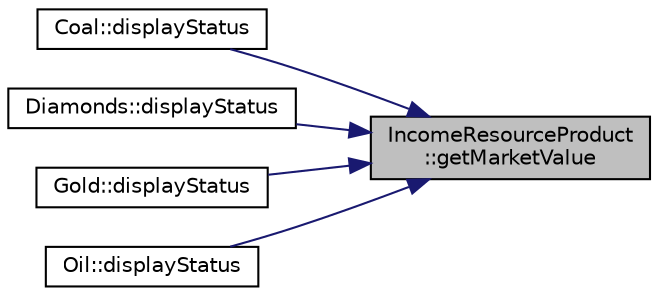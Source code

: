 digraph "IncomeResourceProduct::getMarketValue"
{
 // LATEX_PDF_SIZE
  edge [fontname="Helvetica",fontsize="10",labelfontname="Helvetica",labelfontsize="10"];
  node [fontname="Helvetica",fontsize="10",shape=record];
  rankdir="RL";
  Node1 [label="IncomeResourceProduct\l::getMarketValue",height=0.2,width=0.4,color="black", fillcolor="grey75", style="filled", fontcolor="black",tooltip="Gets the market value of the resource."];
  Node1 -> Node2 [dir="back",color="midnightblue",fontsize="10",style="solid",fontname="Helvetica"];
  Node2 [label="Coal::displayStatus",height=0.2,width=0.4,color="black", fillcolor="white", style="filled",URL="$classCoal.html#abc54d2541a553dd47f02f850b24c5553",tooltip="Displays the status of the coal resource."];
  Node1 -> Node3 [dir="back",color="midnightblue",fontsize="10",style="solid",fontname="Helvetica"];
  Node3 [label="Diamonds::displayStatus",height=0.2,width=0.4,color="black", fillcolor="white", style="filled",URL="$classDiamonds.html#aeaa39c0a314032f7b50cb08f2571371e",tooltip="Displays the current status of the diamond resource."];
  Node1 -> Node4 [dir="back",color="midnightblue",fontsize="10",style="solid",fontname="Helvetica"];
  Node4 [label="Gold::displayStatus",height=0.2,width=0.4,color="black", fillcolor="white", style="filled",URL="$classGold.html#ae68b954c6fb437dd8749bde90e9c307d",tooltip="Displays the status of the gold resource."];
  Node1 -> Node5 [dir="back",color="midnightblue",fontsize="10",style="solid",fontname="Helvetica"];
  Node5 [label="Oil::displayStatus",height=0.2,width=0.4,color="black", fillcolor="white", style="filled",URL="$classOil.html#a8512f7fabf633947cd11f46170a34cb7",tooltip="Displays the current status of the Oil resource."];
}
